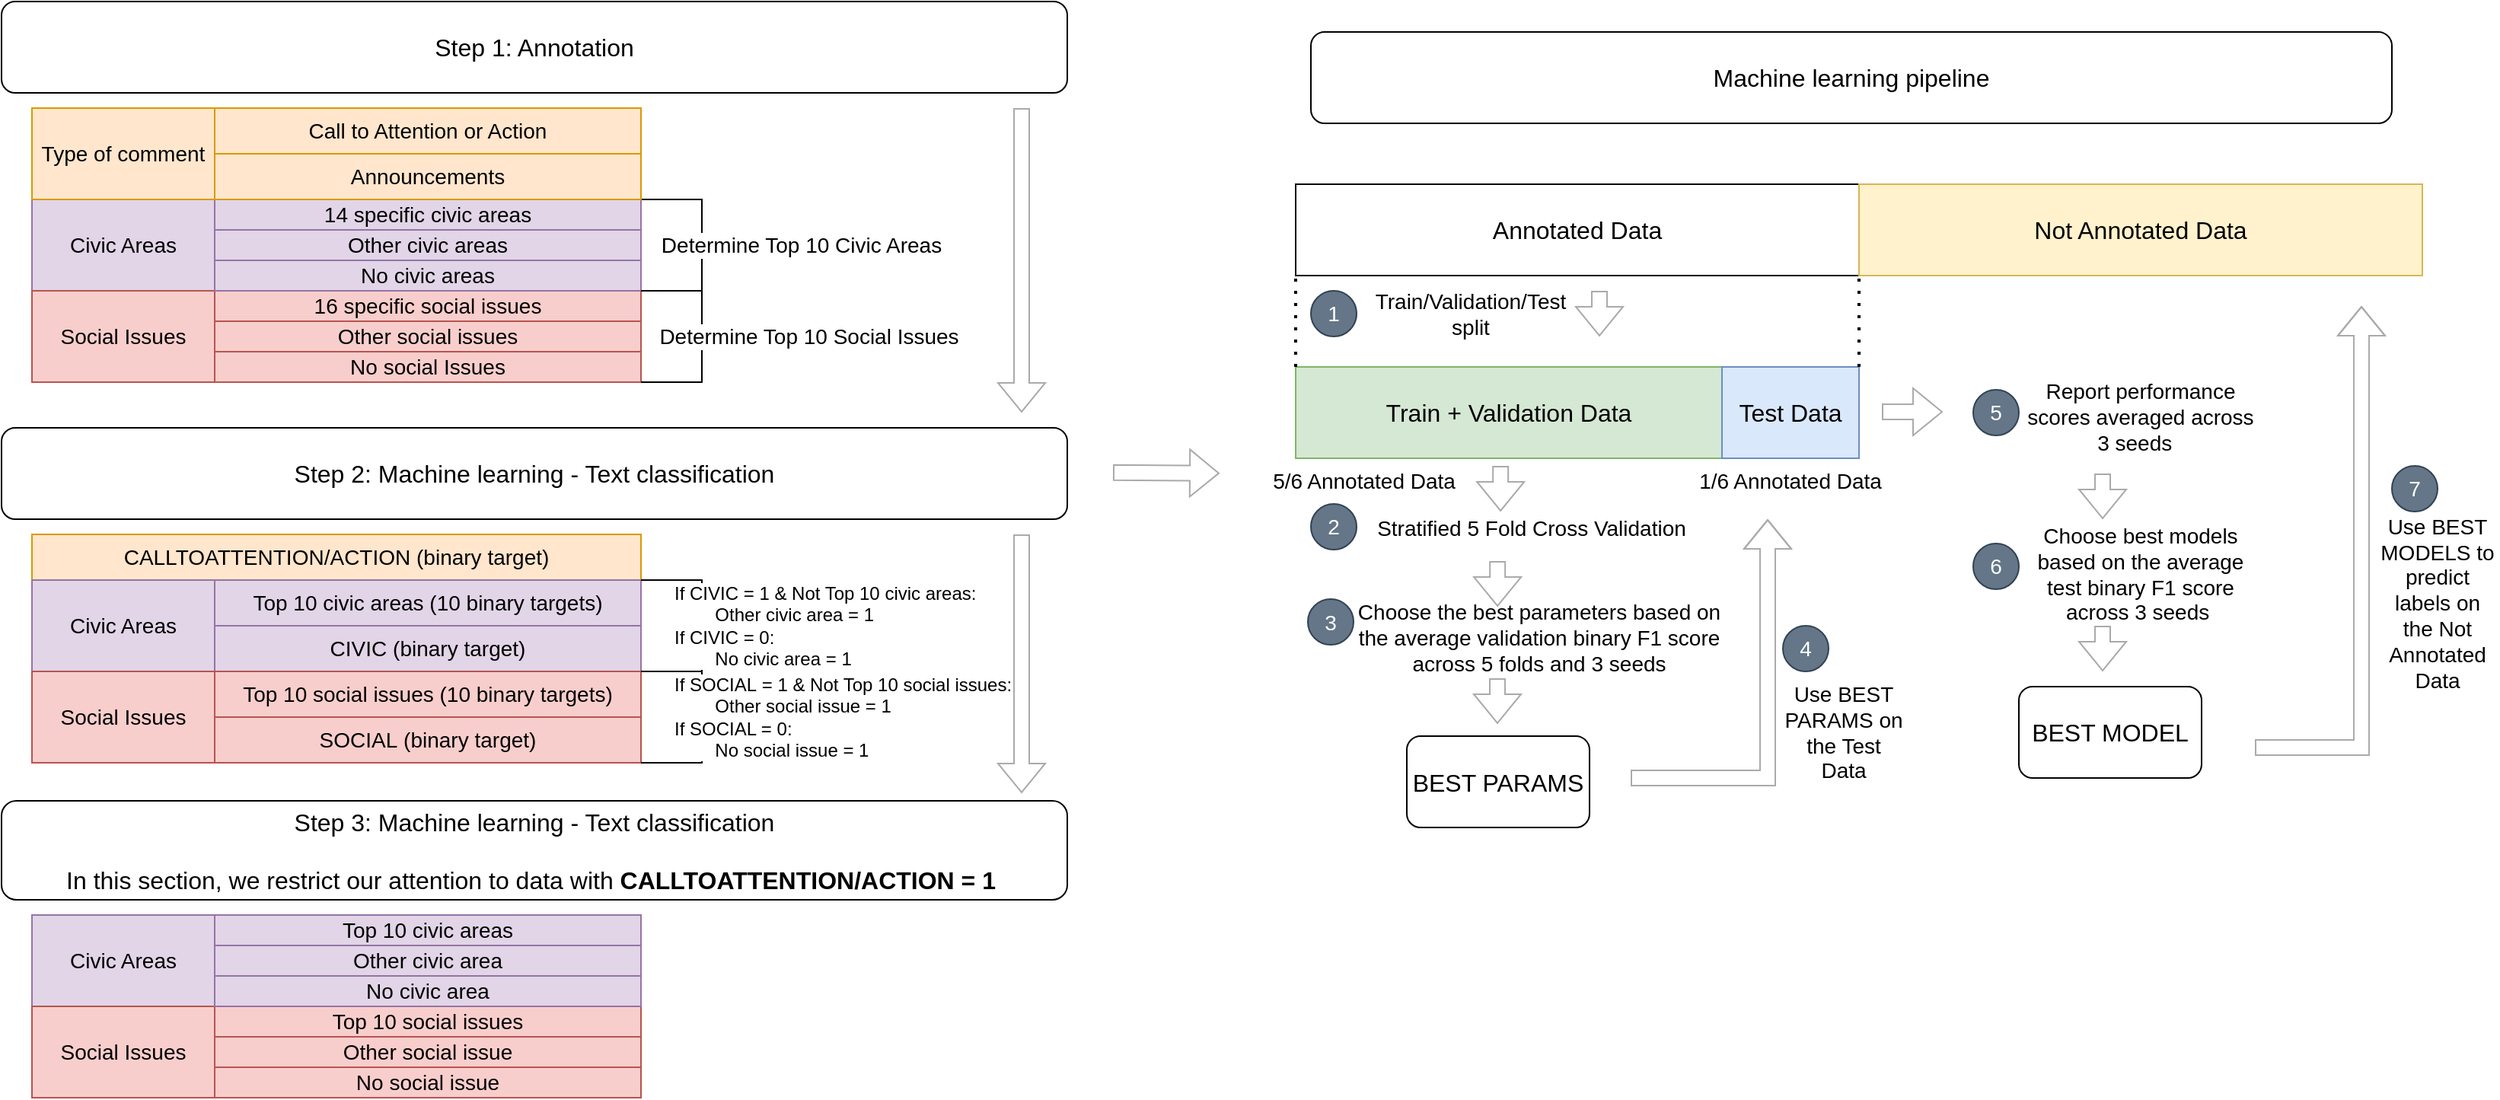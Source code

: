 <mxfile version="26.0.4">
  <diagram name="Page-1" id="k8qGRllSuCCMeSWJRuRN">
    <mxGraphModel dx="1774" dy="1181" grid="1" gridSize="10" guides="1" tooltips="1" connect="1" arrows="1" fold="1" page="1" pageScale="1" pageWidth="850" pageHeight="1100" math="0" shadow="0">
      <root>
        <mxCell id="0" />
        <mxCell id="1" parent="0" />
        <mxCell id="Wy1gnbVzSQiRrtNqNRIT-1" value="Annotated Data" style="rounded=0;whiteSpace=wrap;html=1;fontSize=16;" parent="1" vertex="1">
          <mxGeometry x="870" y="130" width="370" height="60" as="geometry" />
        </mxCell>
        <mxCell id="Wy1gnbVzSQiRrtNqNRIT-2" value="Not Annotated Data" style="rounded=0;whiteSpace=wrap;html=1;fillColor=#fff2cc;strokeColor=#d6b656;fontSize=16;" parent="1" vertex="1">
          <mxGeometry x="1240" y="130" width="370" height="60" as="geometry" />
        </mxCell>
        <mxCell id="Wy1gnbVzSQiRrtNqNRIT-3" value="Train + Validation Data" style="rounded=0;whiteSpace=wrap;html=1;fillColor=#d5e8d4;strokeColor=#82b366;fontSize=16;" parent="1" vertex="1">
          <mxGeometry x="870" y="250" width="280" height="60" as="geometry" />
        </mxCell>
        <mxCell id="Wy1gnbVzSQiRrtNqNRIT-4" value="Test Data" style="rounded=0;whiteSpace=wrap;html=1;fillColor=#dae8fc;strokeColor=#6c8ebf;fontSize=16;" parent="1" vertex="1">
          <mxGeometry x="1150" y="250" width="90" height="60" as="geometry" />
        </mxCell>
        <mxCell id="Wy1gnbVzSQiRrtNqNRIT-5" value="" style="endArrow=none;dashed=1;html=1;dashPattern=1 3;strokeWidth=2;rounded=0;exitX=1;exitY=0;exitDx=0;exitDy=0;entryX=1;entryY=1;entryDx=0;entryDy=0;fontSize=14;" parent="1" source="Wy1gnbVzSQiRrtNqNRIT-4" target="Wy1gnbVzSQiRrtNqNRIT-1" edge="1">
          <mxGeometry width="50" height="50" relative="1" as="geometry">
            <mxPoint x="1230" y="240" as="sourcePoint" />
            <mxPoint x="1240" y="180" as="targetPoint" />
          </mxGeometry>
        </mxCell>
        <mxCell id="Wy1gnbVzSQiRrtNqNRIT-6" value="" style="endArrow=none;dashed=1;html=1;dashPattern=1 3;strokeWidth=2;rounded=0;entryX=0;entryY=1;entryDx=0;entryDy=0;exitX=0;exitY=0;exitDx=0;exitDy=0;fontSize=14;" parent="1" source="Wy1gnbVzSQiRrtNqNRIT-3" target="Wy1gnbVzSQiRrtNqNRIT-1" edge="1">
          <mxGeometry width="50" height="50" relative="1" as="geometry">
            <mxPoint x="840" y="250" as="sourcePoint" />
            <mxPoint x="869" y="190" as="targetPoint" />
          </mxGeometry>
        </mxCell>
        <mxCell id="Wy1gnbVzSQiRrtNqNRIT-25" value="1/6 Annotated Data" style="text;html=1;align=center;verticalAlign=middle;whiteSpace=wrap;rounded=0;fontSize=14;" parent="1" vertex="1">
          <mxGeometry x="1120" y="310" width="150" height="30" as="geometry" />
        </mxCell>
        <mxCell id="Wy1gnbVzSQiRrtNqNRIT-26" value="5/6 Annotated Data" style="text;html=1;align=center;verticalAlign=middle;whiteSpace=wrap;rounded=0;fontSize=14;" parent="1" vertex="1">
          <mxGeometry x="840" y="310" width="150" height="30" as="geometry" />
        </mxCell>
        <mxCell id="Wy1gnbVzSQiRrtNqNRIT-27" value="" style="shape=flexArrow;endArrow=classic;html=1;rounded=0;strokeColor=light-dark(#aaaaaa, #ededed);fontSize=14;" parent="1" edge="1">
          <mxGeometry width="50" height="50" relative="1" as="geometry">
            <mxPoint x="1004.58" y="315" as="sourcePoint" />
            <mxPoint x="1004.58" y="345" as="targetPoint" />
          </mxGeometry>
        </mxCell>
        <mxCell id="Wy1gnbVzSQiRrtNqNRIT-29" value="Stratified 5 Fold Cross Validation" style="text;html=1;align=center;verticalAlign=middle;whiteSpace=wrap;rounded=0;fontSize=14;" parent="1" vertex="1">
          <mxGeometry x="890" y="341" width="270" height="30" as="geometry" />
        </mxCell>
        <mxCell id="Wy1gnbVzSQiRrtNqNRIT-32" value="" style="shape=flexArrow;endArrow=classic;html=1;rounded=0;strokeColor=light-dark(#aaaaaa, #ededed);fontSize=14;" parent="1" edge="1">
          <mxGeometry width="50" height="50" relative="1" as="geometry">
            <mxPoint x="1002.58" y="377.5" as="sourcePoint" />
            <mxPoint x="1002.58" y="407.5" as="targetPoint" />
          </mxGeometry>
        </mxCell>
        <mxCell id="Wy1gnbVzSQiRrtNqNRIT-34" value="Choose the best parameters based on the average validation binary F1 score across 5 folds and 3 seeds" style="text;html=1;align=center;verticalAlign=middle;whiteSpace=wrap;rounded=0;fontSize=14;" parent="1" vertex="1">
          <mxGeometry x="900" y="392.5" width="260" height="70" as="geometry" />
        </mxCell>
        <mxCell id="Wy1gnbVzSQiRrtNqNRIT-35" value="" style="shape=flexArrow;endArrow=classic;html=1;rounded=0;strokeColor=light-dark(#aaaaaa, #ededed);fontSize=14;" parent="1" edge="1">
          <mxGeometry width="50" height="50" relative="1" as="geometry">
            <mxPoint x="1400" y="420" as="sourcePoint" />
            <mxPoint x="1400" y="450" as="targetPoint" />
          </mxGeometry>
        </mxCell>
        <mxCell id="Wy1gnbVzSQiRrtNqNRIT-36" value="BEST PARAMS" style="rounded=1;whiteSpace=wrap;html=1;fontSize=16;" parent="1" vertex="1">
          <mxGeometry x="943" y="492.5" width="120" height="60" as="geometry" />
        </mxCell>
        <mxCell id="Wy1gnbVzSQiRrtNqNRIT-37" value="" style="shape=flexArrow;endArrow=classic;html=1;rounded=0;strokeColor=light-dark(#aaaaaa, #ededed);fontSize=14;" parent="1" edge="1">
          <mxGeometry width="50" height="50" relative="1" as="geometry">
            <mxPoint x="1090" y="520" as="sourcePoint" />
            <mxPoint x="1180" y="350" as="targetPoint" />
            <Array as="points">
              <mxPoint x="1180" y="520" />
            </Array>
          </mxGeometry>
        </mxCell>
        <mxCell id="Wy1gnbVzSQiRrtNqNRIT-38" value="Use BEST PARAMS on the Test Data" style="text;html=1;align=center;verticalAlign=middle;whiteSpace=wrap;rounded=0;fontSize=14;" parent="1" vertex="1">
          <mxGeometry x="1190" y="475" width="80" height="30" as="geometry" />
        </mxCell>
        <mxCell id="Wy1gnbVzSQiRrtNqNRIT-40" value="" style="shape=flexArrow;endArrow=classic;html=1;rounded=0;strokeColor=light-dark(#aaaaaa, #ededed);fontSize=14;" parent="1" edge="1">
          <mxGeometry width="50" height="50" relative="1" as="geometry">
            <mxPoint x="1255" y="279.5" as="sourcePoint" />
            <mxPoint x="1295" y="279.5" as="targetPoint" />
          </mxGeometry>
        </mxCell>
        <mxCell id="Wy1gnbVzSQiRrtNqNRIT-41" value="Report performance scores averaged across 3 seeds &amp;nbsp;" style="text;html=1;align=center;verticalAlign=middle;whiteSpace=wrap;rounded=0;fontSize=14;" parent="1" vertex="1">
          <mxGeometry x="1345" y="268" width="160" height="30" as="geometry" />
        </mxCell>
        <mxCell id="Wy1gnbVzSQiRrtNqNRIT-42" value="BEST MODEL" style="rounded=1;whiteSpace=wrap;html=1;fontSize=16;" parent="1" vertex="1">
          <mxGeometry x="1345" y="460" width="120" height="60" as="geometry" />
        </mxCell>
        <mxCell id="Wy1gnbVzSQiRrtNqNRIT-44" value="Choose best models based on the average test binary F1 score across 3 seeds&amp;nbsp;" style="text;html=1;align=center;verticalAlign=middle;whiteSpace=wrap;rounded=0;fontSize=14;" parent="1" vertex="1">
          <mxGeometry x="1345" y="371" width="160" height="30" as="geometry" />
        </mxCell>
        <mxCell id="Wy1gnbVzSQiRrtNqNRIT-46" value="" style="shape=flexArrow;endArrow=classic;html=1;rounded=0;strokeColor=light-dark(#aaaaaa, #ededed);fontSize=14;" parent="1" edge="1">
          <mxGeometry width="50" height="50" relative="1" as="geometry">
            <mxPoint x="1002.5" y="454.5" as="sourcePoint" />
            <mxPoint x="1002.5" y="484.5" as="targetPoint" />
          </mxGeometry>
        </mxCell>
        <mxCell id="Wy1gnbVzSQiRrtNqNRIT-47" value="" style="shape=flexArrow;endArrow=classic;html=1;rounded=0;strokeColor=light-dark(#aaaaaa, #ededed);fontSize=14;" parent="1" edge="1">
          <mxGeometry width="50" height="50" relative="1" as="geometry">
            <mxPoint x="1400" y="320" as="sourcePoint" />
            <mxPoint x="1400" y="350" as="targetPoint" />
          </mxGeometry>
        </mxCell>
        <mxCell id="Wy1gnbVzSQiRrtNqNRIT-48" value="" style="shape=flexArrow;endArrow=classic;html=1;rounded=0;strokeColor=light-dark(#aaaaaa, #ededed);fontSize=14;" parent="1" edge="1">
          <mxGeometry width="50" height="50" relative="1" as="geometry">
            <mxPoint x="1500" y="500" as="sourcePoint" />
            <mxPoint x="1570" y="210" as="targetPoint" />
            <Array as="points">
              <mxPoint x="1570" y="500" />
            </Array>
          </mxGeometry>
        </mxCell>
        <mxCell id="Wy1gnbVzSQiRrtNqNRIT-49" value="Use BEST MODELS to predict labels on the Not Annotated Data" style="text;html=1;align=center;verticalAlign=middle;whiteSpace=wrap;rounded=0;fontSize=14;" parent="1" vertex="1">
          <mxGeometry x="1580" y="390" width="80" height="30" as="geometry" />
        </mxCell>
        <mxCell id="Wy1gnbVzSQiRrtNqNRIT-51" value="1" style="ellipse;whiteSpace=wrap;html=1;aspect=fixed;fillColor=#647687;fontColor=#ffffff;strokeColor=#314354;fontSize=14;" parent="1" vertex="1">
          <mxGeometry x="880" y="200" width="30" height="30" as="geometry" />
        </mxCell>
        <mxCell id="Wy1gnbVzSQiRrtNqNRIT-52" value="Train/Validation/Test split" style="text;html=1;align=center;verticalAlign=middle;whiteSpace=wrap;rounded=0;fontSize=14;" parent="1" vertex="1">
          <mxGeometry x="910" y="200" width="150" height="30" as="geometry" />
        </mxCell>
        <mxCell id="Wy1gnbVzSQiRrtNqNRIT-53" value="" style="shape=flexArrow;endArrow=classic;html=1;rounded=0;strokeColor=light-dark(#aaaaaa, #ededed);fontSize=14;" parent="1" edge="1">
          <mxGeometry width="50" height="50" relative="1" as="geometry">
            <mxPoint x="1069.5" y="200" as="sourcePoint" />
            <mxPoint x="1069.5" y="230" as="targetPoint" />
          </mxGeometry>
        </mxCell>
        <mxCell id="Wy1gnbVzSQiRrtNqNRIT-54" value="2" style="ellipse;whiteSpace=wrap;html=1;aspect=fixed;fillColor=#647687;fontColor=#ffffff;strokeColor=#314354;fontSize=14;" parent="1" vertex="1">
          <mxGeometry x="880" y="340" width="30" height="30" as="geometry" />
        </mxCell>
        <mxCell id="Wy1gnbVzSQiRrtNqNRIT-55" value="3" style="ellipse;whiteSpace=wrap;html=1;aspect=fixed;fillColor=#647687;fontColor=#ffffff;strokeColor=#314354;fontSize=14;" parent="1" vertex="1">
          <mxGeometry x="878" y="402.5" width="30" height="30" as="geometry" />
        </mxCell>
        <mxCell id="Wy1gnbVzSQiRrtNqNRIT-56" value="4" style="ellipse;whiteSpace=wrap;html=1;aspect=fixed;fillColor=#647687;fontColor=#ffffff;strokeColor=#314354;fontSize=14;" parent="1" vertex="1">
          <mxGeometry x="1190" y="420" width="30" height="30" as="geometry" />
        </mxCell>
        <mxCell id="Wy1gnbVzSQiRrtNqNRIT-58" value="5" style="ellipse;whiteSpace=wrap;html=1;aspect=fixed;fillColor=#647687;fontColor=#ffffff;strokeColor=#314354;fontSize=14;" parent="1" vertex="1">
          <mxGeometry x="1315" y="265" width="30" height="30" as="geometry" />
        </mxCell>
        <mxCell id="Wy1gnbVzSQiRrtNqNRIT-59" value="6" style="ellipse;whiteSpace=wrap;html=1;aspect=fixed;fillColor=#647687;fontColor=#ffffff;strokeColor=#314354;fontSize=14;" parent="1" vertex="1">
          <mxGeometry x="1315" y="366" width="30" height="30" as="geometry" />
        </mxCell>
        <mxCell id="Wy1gnbVzSQiRrtNqNRIT-61" value="7" style="ellipse;whiteSpace=wrap;html=1;aspect=fixed;fillColor=#647687;fontColor=#ffffff;strokeColor=#314354;fontSize=14;" parent="1" vertex="1">
          <mxGeometry x="1590" y="315" width="30" height="30" as="geometry" />
        </mxCell>
        <mxCell id="KJEaABMl4YH4yPC1yJ6U-1" value="Step 1: Annotation" style="rounded=1;whiteSpace=wrap;html=1;fontSize=16;" parent="1" vertex="1">
          <mxGeometry x="20" y="10" width="700" height="60" as="geometry" />
        </mxCell>
        <mxCell id="KJEaABMl4YH4yPC1yJ6U-7" value="Civic Areas" style="rounded=0;whiteSpace=wrap;html=1;fillColor=#e1d5e7;strokeColor=#9673a6;fontSize=14;" parent="1" vertex="1">
          <mxGeometry x="40" y="140" width="120" height="60" as="geometry" />
        </mxCell>
        <mxCell id="KJEaABMl4YH4yPC1yJ6U-8" value="Type of comment" style="rounded=0;whiteSpace=wrap;html=1;fillColor=#ffe6cc;strokeColor=#d79b00;fontSize=14;" parent="1" vertex="1">
          <mxGeometry x="40" y="80" width="120" height="60" as="geometry" />
        </mxCell>
        <mxCell id="KJEaABMl4YH4yPC1yJ6U-9" value="Social Issues" style="rounded=0;whiteSpace=wrap;html=1;fillColor=#f8cecc;strokeColor=#b85450;fontSize=14;" parent="1" vertex="1">
          <mxGeometry x="40" y="200" width="120" height="60" as="geometry" />
        </mxCell>
        <mxCell id="KJEaABMl4YH4yPC1yJ6U-10" value="16 specific social issues" style="rounded=0;whiteSpace=wrap;html=1;fillColor=#f8cecc;strokeColor=#b85450;fontSize=14;" parent="1" vertex="1">
          <mxGeometry x="160" y="200" width="280" height="20" as="geometry" />
        </mxCell>
        <mxCell id="KJEaABMl4YH4yPC1yJ6U-11" value="Other social issues" style="rounded=0;whiteSpace=wrap;html=1;fillColor=#f8cecc;strokeColor=#b85450;fontSize=14;" parent="1" vertex="1">
          <mxGeometry x="160" y="220" width="280" height="20" as="geometry" />
        </mxCell>
        <mxCell id="KJEaABMl4YH4yPC1yJ6U-12" value="No social Issues" style="rounded=0;whiteSpace=wrap;html=1;fillColor=#f8cecc;strokeColor=#b85450;fontSize=14;" parent="1" vertex="1">
          <mxGeometry x="160" y="240" width="280" height="20" as="geometry" />
        </mxCell>
        <mxCell id="KJEaABMl4YH4yPC1yJ6U-13" value="14 specific civic areas" style="rounded=0;whiteSpace=wrap;html=1;fillColor=#e1d5e7;strokeColor=#9673a6;fontSize=14;" parent="1" vertex="1">
          <mxGeometry x="160" y="140" width="280" height="20" as="geometry" />
        </mxCell>
        <mxCell id="KJEaABMl4YH4yPC1yJ6U-14" value="Other civic areas" style="rounded=0;whiteSpace=wrap;html=1;fillColor=#e1d5e7;strokeColor=#9673a6;fontSize=14;" parent="1" vertex="1">
          <mxGeometry x="160" y="160" width="280" height="20" as="geometry" />
        </mxCell>
        <mxCell id="KJEaABMl4YH4yPC1yJ6U-15" value="No civic areas" style="rounded=0;whiteSpace=wrap;html=1;fillColor=#e1d5e7;strokeColor=#9673a6;fontSize=14;" parent="1" vertex="1">
          <mxGeometry x="160" y="180" width="280" height="20" as="geometry" />
        </mxCell>
        <mxCell id="KJEaABMl4YH4yPC1yJ6U-18" value="Call to Attention or Action" style="rounded=0;whiteSpace=wrap;html=1;fillColor=#ffe6cc;strokeColor=#d79b00;fontSize=14;" parent="1" vertex="1">
          <mxGeometry x="160" y="80" width="280" height="30" as="geometry" />
        </mxCell>
        <mxCell id="KJEaABMl4YH4yPC1yJ6U-22" style="edgeStyle=orthogonalEdgeStyle;rounded=0;orthogonalLoop=1;jettySize=auto;html=1;exitX=1;exitY=1;exitDx=0;exitDy=0;entryX=1;entryY=0;entryDx=0;entryDy=0;endArrow=none;endFill=0;fontSize=14;" parent="1" source="KJEaABMl4YH4yPC1yJ6U-20" target="KJEaABMl4YH4yPC1yJ6U-10" edge="1">
          <mxGeometry relative="1" as="geometry">
            <Array as="points">
              <mxPoint x="480" y="140" />
              <mxPoint x="480" y="200" />
            </Array>
          </mxGeometry>
        </mxCell>
        <mxCell id="KJEaABMl4YH4yPC1yJ6U-23" value="Determine Top 10 Civic Areas" style="edgeLabel;html=1;align=center;verticalAlign=middle;resizable=0;points=[];fontSize=14;" parent="KJEaABMl4YH4yPC1yJ6U-22" vertex="1" connectable="0">
          <mxGeometry x="-0.031" relative="1" as="geometry">
            <mxPoint x="65" y="2" as="offset" />
          </mxGeometry>
        </mxCell>
        <mxCell id="KJEaABMl4YH4yPC1yJ6U-20" value="Announcements" style="rounded=0;whiteSpace=wrap;html=1;fillColor=#ffe6cc;strokeColor=#d79b00;fontSize=14;" parent="1" vertex="1">
          <mxGeometry x="160" y="110" width="280" height="30" as="geometry" />
        </mxCell>
        <mxCell id="KJEaABMl4YH4yPC1yJ6U-25" style="edgeStyle=orthogonalEdgeStyle;rounded=0;orthogonalLoop=1;jettySize=auto;html=1;exitX=1;exitY=1;exitDx=0;exitDy=0;entryX=1;entryY=0;entryDx=0;entryDy=0;endArrow=none;endFill=0;fontSize=14;" parent="1" edge="1">
          <mxGeometry relative="1" as="geometry">
            <mxPoint x="440" y="200" as="sourcePoint" />
            <mxPoint x="440" y="260" as="targetPoint" />
            <Array as="points">
              <mxPoint x="480" y="200" />
              <mxPoint x="480" y="260" />
            </Array>
          </mxGeometry>
        </mxCell>
        <mxCell id="KJEaABMl4YH4yPC1yJ6U-26" value="Determine Top 10 Social Issues" style="edgeLabel;html=1;align=center;verticalAlign=middle;resizable=0;points=[];fontSize=14;" parent="KJEaABMl4YH4yPC1yJ6U-25" vertex="1" connectable="0">
          <mxGeometry x="-0.031" relative="1" as="geometry">
            <mxPoint x="70" y="2" as="offset" />
          </mxGeometry>
        </mxCell>
        <mxCell id="KJEaABMl4YH4yPC1yJ6U-27" value="Step 2: Machine learning - Text classification" style="rounded=1;whiteSpace=wrap;html=1;fontSize=16;" parent="1" vertex="1">
          <mxGeometry x="20" y="290" width="700" height="60" as="geometry" />
        </mxCell>
        <mxCell id="KJEaABMl4YH4yPC1yJ6U-28" value="C&lt;font&gt;ALL&lt;/font&gt;T&lt;font&gt;O&lt;/font&gt;A&lt;font&gt;TTENTION&lt;/font&gt;/A&lt;font&gt;CTION&lt;/font&gt;&lt;font&gt; (binary target)&lt;/font&gt;" style="rounded=0;whiteSpace=wrap;html=1;fillColor=#ffe6cc;strokeColor=#d79b00;fontSize=14;" parent="1" vertex="1">
          <mxGeometry x="40" y="360" width="400" height="30" as="geometry" />
        </mxCell>
        <mxCell id="KJEaABMl4YH4yPC1yJ6U-29" value="Civic Areas" style="rounded=0;whiteSpace=wrap;html=1;fillColor=#e1d5e7;strokeColor=#9673a6;fontSize=14;" parent="1" vertex="1">
          <mxGeometry x="40" y="390" width="120" height="60" as="geometry" />
        </mxCell>
        <mxCell id="KJEaABMl4YH4yPC1yJ6U-30" value="Top 10 civic areas (10 binary targets)" style="rounded=0;whiteSpace=wrap;html=1;fillColor=#e1d5e7;strokeColor=#9673a6;fontSize=14;" parent="1" vertex="1">
          <mxGeometry x="160" y="390" width="280" height="30" as="geometry" />
        </mxCell>
        <mxCell id="KJEaABMl4YH4yPC1yJ6U-31" value="C&lt;font&gt;IVIC&lt;/font&gt;&lt;font&gt; (binary target&lt;/font&gt;&lt;font&gt;)&lt;/font&gt;" style="rounded=0;whiteSpace=wrap;html=1;fillColor=#e1d5e7;strokeColor=#9673a6;fontSize=14;" parent="1" vertex="1">
          <mxGeometry x="160" y="420" width="280" height="30" as="geometry" />
        </mxCell>
        <mxCell id="KJEaABMl4YH4yPC1yJ6U-33" value="" style="shape=flexArrow;endArrow=classic;html=1;rounded=0;strokeColor=light-dark(#aaaaaa, #ededed);fontSize=14;" parent="1" edge="1">
          <mxGeometry width="50" height="50" relative="1" as="geometry">
            <mxPoint x="690" y="80" as="sourcePoint" />
            <mxPoint x="690" y="280" as="targetPoint" />
          </mxGeometry>
        </mxCell>
        <mxCell id="KJEaABMl4YH4yPC1yJ6U-35" style="edgeStyle=orthogonalEdgeStyle;rounded=0;orthogonalLoop=1;jettySize=auto;html=1;exitX=1;exitY=1;exitDx=0;exitDy=0;entryX=1;entryY=0;entryDx=0;entryDy=0;endArrow=none;endFill=0;fontSize=14;" parent="1" edge="1">
          <mxGeometry relative="1" as="geometry">
            <mxPoint x="440" y="390" as="sourcePoint" />
            <mxPoint x="440" y="450" as="targetPoint" />
            <Array as="points">
              <mxPoint x="480" y="390" />
              <mxPoint x="480" y="450" />
            </Array>
          </mxGeometry>
        </mxCell>
        <mxCell id="KJEaABMl4YH4yPC1yJ6U-36" value="If C&lt;font&gt;IVIC&lt;/font&gt; = 1 &amp;amp; Not Top 10 civic areas:&amp;nbsp;&lt;div&gt;&lt;span style=&quot;white-space: pre;&quot;&gt;&#x9;&lt;/span&gt;Other civic area = 1&lt;div&gt;If CIVIC = 0:&amp;nbsp;&lt;/div&gt;&lt;div&gt;&lt;span style=&quot;white-space: pre;&quot;&gt;&#x9;&lt;/span&gt;No civic area = 1&lt;/div&gt;&lt;/div&gt;" style="edgeLabel;html=1;align=left;verticalAlign=middle;resizable=0;points=[];fontSize=12;" parent="KJEaABMl4YH4yPC1yJ6U-35" vertex="1" connectable="0">
          <mxGeometry x="-0.031" relative="1" as="geometry">
            <mxPoint x="-20" y="2" as="offset" />
          </mxGeometry>
        </mxCell>
        <mxCell id="KJEaABMl4YH4yPC1yJ6U-37" value="Social Issues" style="rounded=0;whiteSpace=wrap;html=1;fillColor=#f8cecc;strokeColor=#b85450;fontSize=14;" parent="1" vertex="1">
          <mxGeometry x="40" y="450" width="120" height="60" as="geometry" />
        </mxCell>
        <mxCell id="KJEaABMl4YH4yPC1yJ6U-38" value="Top 10 social issues (10 binary targets)" style="rounded=0;whiteSpace=wrap;html=1;fillColor=#f8cecc;strokeColor=#b85450;fontSize=14;" parent="1" vertex="1">
          <mxGeometry x="160" y="450" width="280" height="30" as="geometry" />
        </mxCell>
        <mxCell id="KJEaABMl4YH4yPC1yJ6U-39" value="&lt;font&gt;S&lt;font&gt;OCIAL&lt;/font&gt;&lt;/font&gt;&lt;font&gt;&amp;nbsp;(binary target&lt;/font&gt;&lt;font&gt;)&lt;/font&gt;" style="rounded=0;whiteSpace=wrap;html=1;fillColor=#f8cecc;strokeColor=#b85450;fontSize=14;" parent="1" vertex="1">
          <mxGeometry x="160" y="480" width="280" height="30" as="geometry" />
        </mxCell>
        <mxCell id="KJEaABMl4YH4yPC1yJ6U-40" style="edgeStyle=orthogonalEdgeStyle;rounded=0;orthogonalLoop=1;jettySize=auto;html=1;exitX=1;exitY=1;exitDx=0;exitDy=0;entryX=1;entryY=0;entryDx=0;entryDy=0;endArrow=none;endFill=0;fillColor=#f8cecc;strokeColor=light-dark(#000000, #d7817e);fontSize=14;" parent="1" edge="1">
          <mxGeometry relative="1" as="geometry">
            <mxPoint x="440" y="450" as="sourcePoint" />
            <mxPoint x="440" y="510" as="targetPoint" />
            <Array as="points">
              <mxPoint x="480" y="450" />
              <mxPoint x="480" y="510" />
            </Array>
          </mxGeometry>
        </mxCell>
        <mxCell id="KJEaABMl4YH4yPC1yJ6U-41" value="If S&lt;font&gt;OCIAL&lt;/font&gt;&amp;nbsp;= 1 &amp;amp; Not Top 10 social issues:&amp;nbsp;&lt;div&gt;&lt;span style=&quot;white-space: pre;&quot;&gt;&#x9;&lt;/span&gt;Other social issue = 1&lt;div&gt;If S&lt;font&gt;OCIAL&lt;/font&gt; = 0:&amp;nbsp;&lt;/div&gt;&lt;div&gt;&lt;span style=&quot;white-space: pre;&quot;&gt;&#x9;&lt;/span&gt;No social issue = 1&lt;/div&gt;&lt;/div&gt;" style="edgeLabel;html=1;align=left;verticalAlign=middle;resizable=0;points=[];fontSize=12;" parent="KJEaABMl4YH4yPC1yJ6U-40" vertex="1" connectable="0">
          <mxGeometry x="-0.031" relative="1" as="geometry">
            <mxPoint x="-20" y="2" as="offset" />
          </mxGeometry>
        </mxCell>
        <mxCell id="KJEaABMl4YH4yPC1yJ6U-42" value="Step 3: Machine learning - Text classification&lt;div&gt;&lt;br&gt;&lt;/div&gt;&lt;div&gt;In this section, we restrict our attention to data with &lt;span style=&quot;background-color: light-dark(#ffffff, var(--ge-dark-color, #121212));&quot;&gt;&lt;b&gt;C&lt;font&gt;ALL&lt;/font&gt;T&lt;font&gt;O&lt;/font&gt;A&lt;font&gt;TTENTION&lt;/font&gt;/A&lt;font&gt;CTION&lt;/font&gt;&amp;nbsp;= 1&amp;nbsp;&lt;/b&gt;&lt;/span&gt;&lt;/div&gt;" style="rounded=1;whiteSpace=wrap;html=1;fontSize=16;" parent="1" vertex="1">
          <mxGeometry x="20" y="535" width="700" height="65" as="geometry" />
        </mxCell>
        <mxCell id="KJEaABMl4YH4yPC1yJ6U-43" value="" style="shape=flexArrow;endArrow=classic;html=1;rounded=0;strokeColor=light-dark(#aaaaaa, #ededed);fontSize=14;" parent="1" edge="1">
          <mxGeometry width="50" height="50" relative="1" as="geometry">
            <mxPoint x="690" y="360" as="sourcePoint" />
            <mxPoint x="690" y="530" as="targetPoint" />
          </mxGeometry>
        </mxCell>
        <mxCell id="KJEaABMl4YH4yPC1yJ6U-44" value="" style="shape=flexArrow;endArrow=classic;html=1;rounded=0;strokeColor=light-dark(#aaaaaa, #ededed);" parent="1" edge="1">
          <mxGeometry width="50" height="50" relative="1" as="geometry">
            <mxPoint x="750" y="319.41" as="sourcePoint" />
            <mxPoint x="820" y="319.83" as="targetPoint" />
          </mxGeometry>
        </mxCell>
        <mxCell id="KJEaABMl4YH4yPC1yJ6U-45" value="Machine learning pipeline" style="rounded=1;whiteSpace=wrap;html=1;fontSize=16;" parent="1" vertex="1">
          <mxGeometry x="880" y="30" width="710" height="60" as="geometry" />
        </mxCell>
        <mxCell id="KJEaABMl4YH4yPC1yJ6U-46" value="Civic Areas" style="rounded=0;whiteSpace=wrap;html=1;fillColor=#e1d5e7;strokeColor=#9673a6;fontSize=14;" parent="1" vertex="1">
          <mxGeometry x="40" y="610" width="120" height="60" as="geometry" />
        </mxCell>
        <mxCell id="KJEaABMl4YH4yPC1yJ6U-47" value="Top 10 civic areas" style="rounded=0;whiteSpace=wrap;html=1;fillColor=#e1d5e7;strokeColor=#9673a6;fontSize=14;" parent="1" vertex="1">
          <mxGeometry x="160" y="610" width="280" height="20" as="geometry" />
        </mxCell>
        <mxCell id="KJEaABMl4YH4yPC1yJ6U-48" value="Social Issues" style="rounded=0;whiteSpace=wrap;html=1;fillColor=#f8cecc;strokeColor=#b85450;fontSize=14;" parent="1" vertex="1">
          <mxGeometry x="40" y="670" width="120" height="60" as="geometry" />
        </mxCell>
        <mxCell id="KJEaABMl4YH4yPC1yJ6U-49" value="Top 10 social issues" style="rounded=0;whiteSpace=wrap;html=1;fillColor=#f8cecc;strokeColor=#b85450;fontSize=14;" parent="1" vertex="1">
          <mxGeometry x="160" y="670" width="280" height="20" as="geometry" />
        </mxCell>
        <mxCell id="KJEaABMl4YH4yPC1yJ6U-50" value="Other civic area" style="rounded=0;whiteSpace=wrap;html=1;fillColor=#e1d5e7;strokeColor=#9673a6;fontSize=14;" parent="1" vertex="1">
          <mxGeometry x="160" y="630" width="280" height="20" as="geometry" />
        </mxCell>
        <mxCell id="KJEaABMl4YH4yPC1yJ6U-51" value="No civic area" style="rounded=0;whiteSpace=wrap;html=1;fillColor=#e1d5e7;strokeColor=#9673a6;fontSize=14;" parent="1" vertex="1">
          <mxGeometry x="160" y="650" width="280" height="20" as="geometry" />
        </mxCell>
        <mxCell id="KJEaABMl4YH4yPC1yJ6U-52" value="Other social issue" style="rounded=0;whiteSpace=wrap;html=1;fillColor=#f8cecc;strokeColor=#b85450;fontSize=14;" parent="1" vertex="1">
          <mxGeometry x="160" y="690" width="280" height="20" as="geometry" />
        </mxCell>
        <mxCell id="KJEaABMl4YH4yPC1yJ6U-53" value="No social issue" style="rounded=0;whiteSpace=wrap;html=1;fillColor=#f8cecc;strokeColor=#b85450;fontSize=14;" parent="1" vertex="1">
          <mxGeometry x="160" y="710" width="280" height="20" as="geometry" />
        </mxCell>
      </root>
    </mxGraphModel>
  </diagram>
</mxfile>
